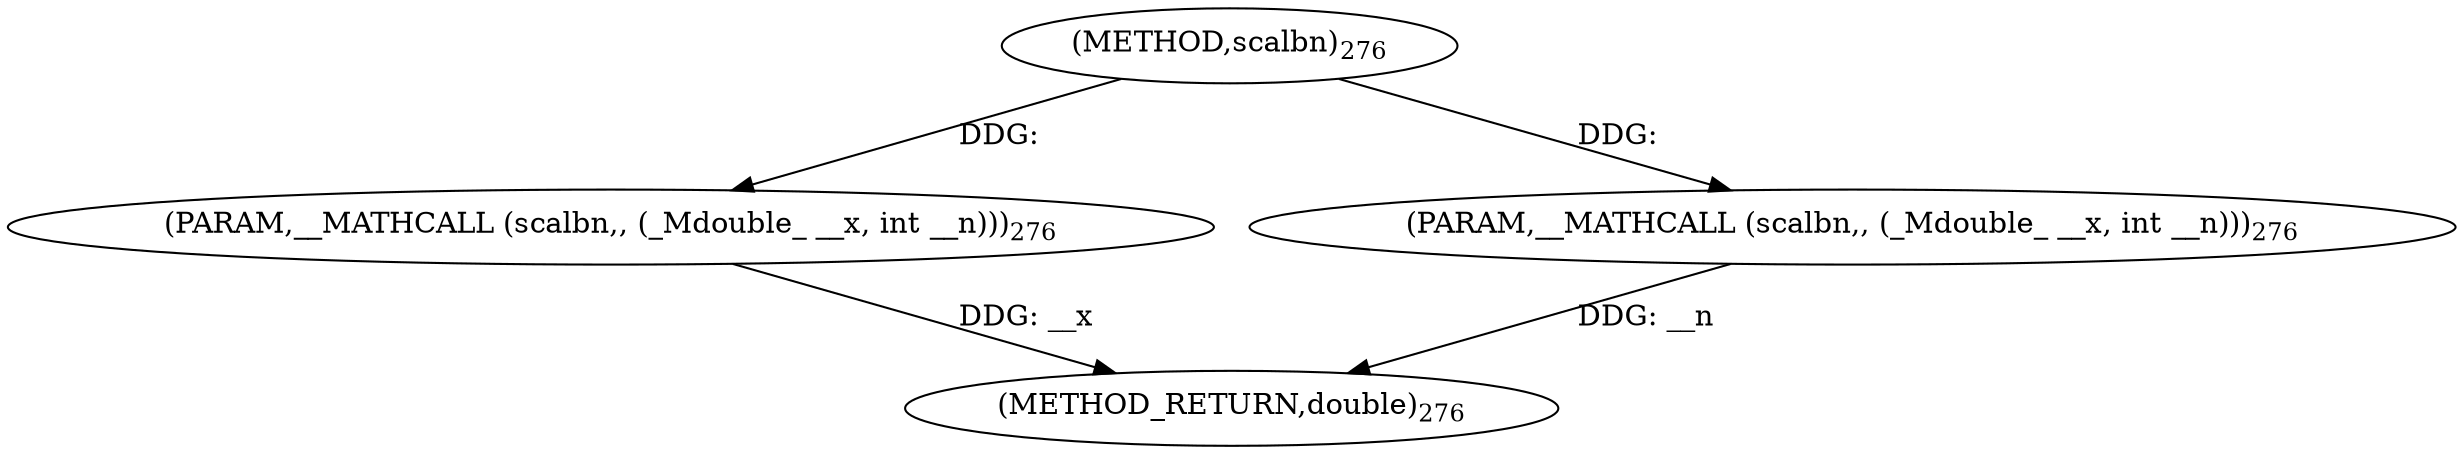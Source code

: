 digraph "scalbn" {  
"6390" [label = <(METHOD,scalbn)<SUB>276</SUB>> ]
"6393" [label = <(METHOD_RETURN,double)<SUB>276</SUB>> ]
"6391" [label = <(PARAM,__MATHCALL (scalbn,, (_Mdouble_ __x, int __n)))<SUB>276</SUB>> ]
"6392" [label = <(PARAM,__MATHCALL (scalbn,, (_Mdouble_ __x, int __n)))<SUB>276</SUB>> ]
  "6391" -> "6393"  [ label = "DDG: __x"] 
  "6392" -> "6393"  [ label = "DDG: __n"] 
  "6390" -> "6391"  [ label = "DDG: "] 
  "6390" -> "6392"  [ label = "DDG: "] 
}
